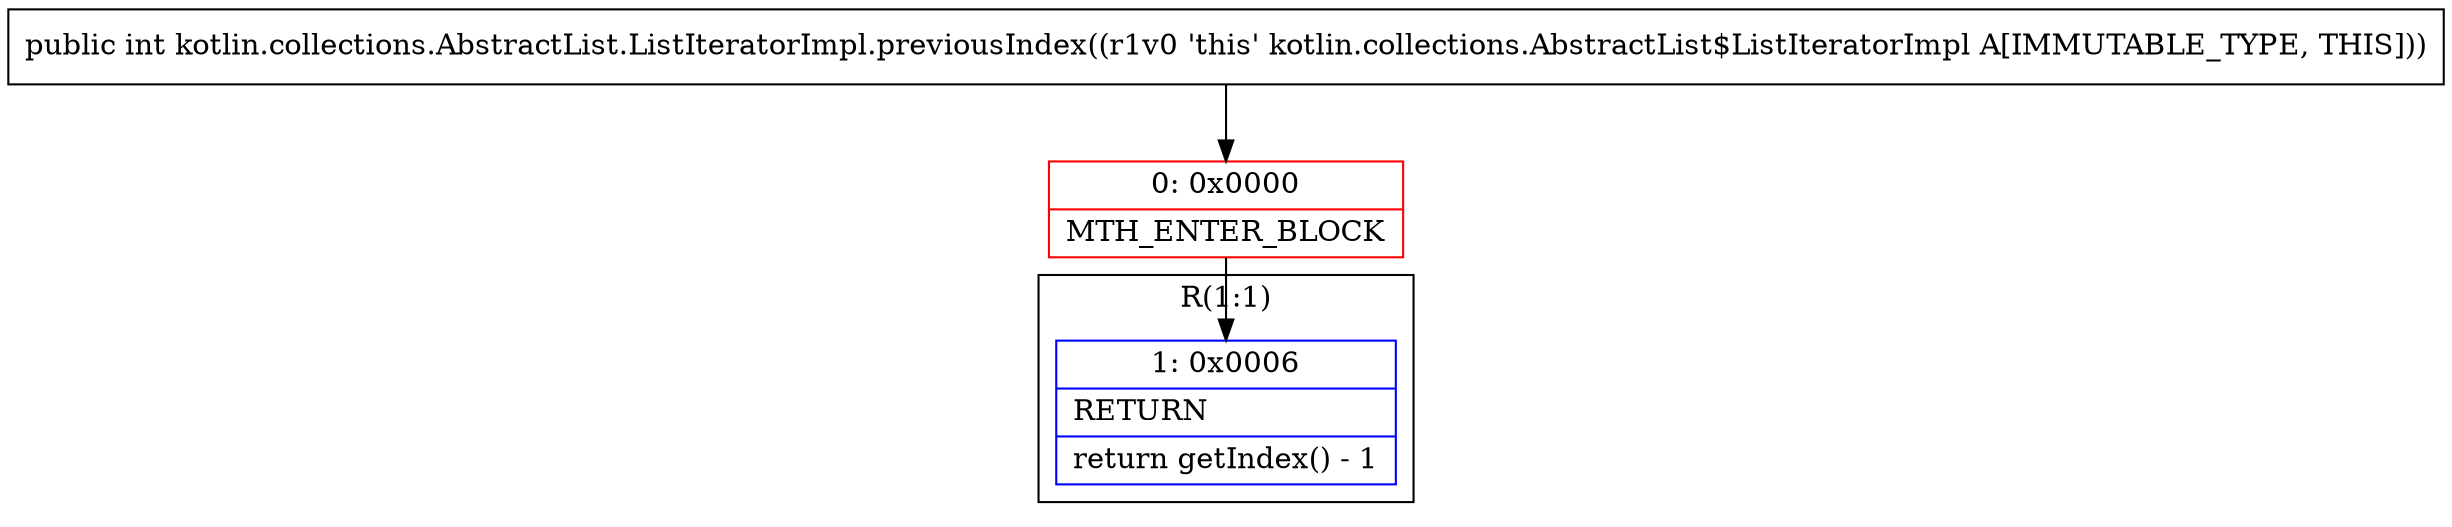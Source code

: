 digraph "CFG forkotlin.collections.AbstractList.ListIteratorImpl.previousIndex()I" {
subgraph cluster_Region_531432061 {
label = "R(1:1)";
node [shape=record,color=blue];
Node_1 [shape=record,label="{1\:\ 0x0006|RETURN\l|return getIndex() \- 1\l}"];
}
Node_0 [shape=record,color=red,label="{0\:\ 0x0000|MTH_ENTER_BLOCK\l}"];
MethodNode[shape=record,label="{public int kotlin.collections.AbstractList.ListIteratorImpl.previousIndex((r1v0 'this' kotlin.collections.AbstractList$ListIteratorImpl A[IMMUTABLE_TYPE, THIS])) }"];
MethodNode -> Node_0;
Node_0 -> Node_1;
}

